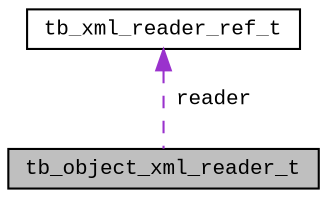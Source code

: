 digraph "tb_object_xml_reader_t"
{
  edge [fontname="CourierNew",fontsize="10",labelfontname="CourierNew",labelfontsize="10"];
  node [fontname="CourierNew",fontsize="10",shape=record];
  Node1 [label="tb_object_xml_reader_t",height=0.2,width=0.4,color="black", fillcolor="grey75", style="filled" fontcolor="black"];
  Node2 -> Node1 [dir="back",color="darkorchid3",fontsize="10",style="dashed",label=" reader" ,fontname="CourierNew"];
  Node2 [label="tb_xml_reader_ref_t",height=0.2,width=0.4,color="black", fillcolor="white", style="filled",URL="$d0/de5/structtb__xml__reader__ref__t.html",tooltip="the xml reader ref type "];
}
